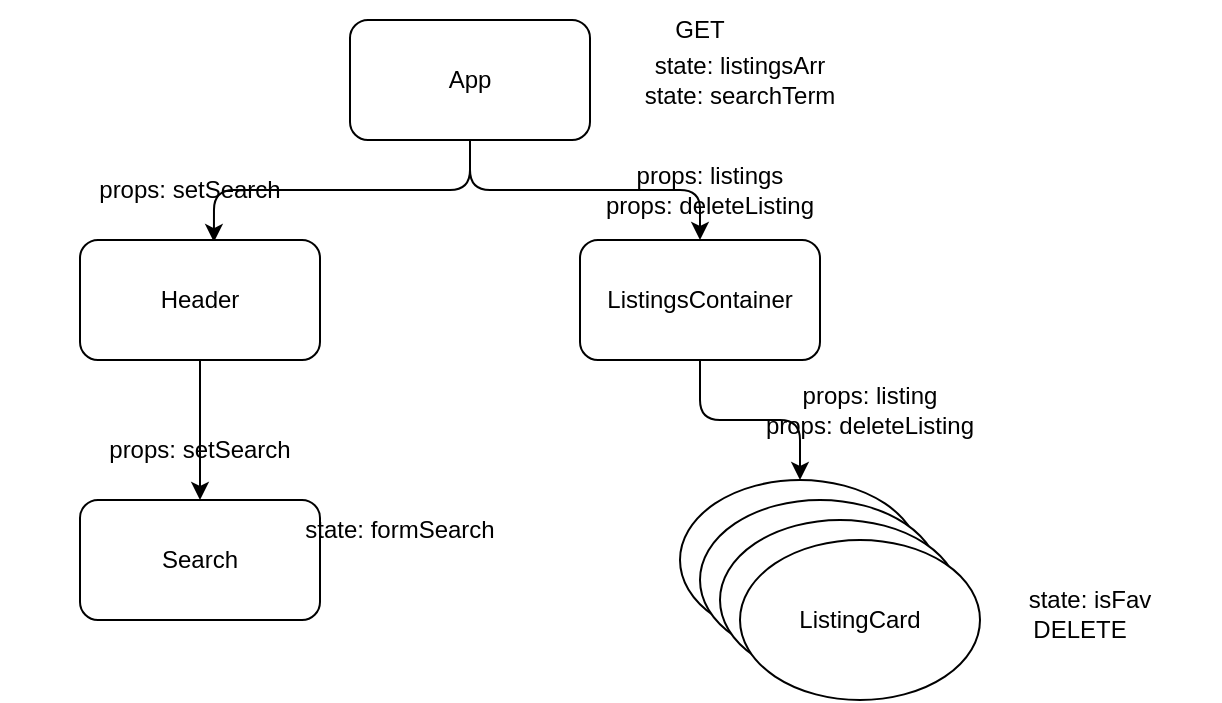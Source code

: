 <mxfile>
    <diagram id="r6QxE6kVtwil1oGdg4ni" name="Page-1">
        <mxGraphModel dx="833" dy="571" grid="1" gridSize="10" guides="1" tooltips="1" connect="1" arrows="1" fold="1" page="1" pageScale="1" pageWidth="850" pageHeight="1100" math="0" shadow="0">
            <root>
                <mxCell id="0"/>
                <mxCell id="1" parent="0"/>
                <mxCell id="7" style="edgeStyle=orthogonalEdgeStyle;html=1;exitX=0.5;exitY=1;exitDx=0;exitDy=0;entryX=0.558;entryY=0.017;entryDx=0;entryDy=0;entryPerimeter=0;" edge="1" parent="1" source="2" target="3">
                    <mxGeometry relative="1" as="geometry"/>
                </mxCell>
                <mxCell id="8" style="edgeStyle=orthogonalEdgeStyle;html=1;exitX=0.5;exitY=1;exitDx=0;exitDy=0;entryX=0.5;entryY=0;entryDx=0;entryDy=0;" edge="1" parent="1" source="2" target="4">
                    <mxGeometry relative="1" as="geometry"/>
                </mxCell>
                <mxCell id="2" value="App" style="rounded=1;whiteSpace=wrap;html=1;" vertex="1" parent="1">
                    <mxGeometry x="365" y="30" width="120" height="60" as="geometry"/>
                </mxCell>
                <mxCell id="9" style="edgeStyle=orthogonalEdgeStyle;html=1;exitX=0.5;exitY=1;exitDx=0;exitDy=0;entryX=0.5;entryY=0;entryDx=0;entryDy=0;" edge="1" parent="1" source="3" target="5">
                    <mxGeometry relative="1" as="geometry"/>
                </mxCell>
                <mxCell id="3" value="Header" style="rounded=1;whiteSpace=wrap;html=1;" vertex="1" parent="1">
                    <mxGeometry x="230" y="140" width="120" height="60" as="geometry"/>
                </mxCell>
                <mxCell id="10" style="edgeStyle=orthogonalEdgeStyle;html=1;exitX=0.5;exitY=1;exitDx=0;exitDy=0;entryX=0.5;entryY=0;entryDx=0;entryDy=0;" edge="1" parent="1" source="4" target="6">
                    <mxGeometry relative="1" as="geometry"/>
                </mxCell>
                <mxCell id="4" value="ListingsContainer" style="rounded=1;whiteSpace=wrap;html=1;" vertex="1" parent="1">
                    <mxGeometry x="480" y="140" width="120" height="60" as="geometry"/>
                </mxCell>
                <mxCell id="5" value="Search" style="rounded=1;whiteSpace=wrap;html=1;" vertex="1" parent="1">
                    <mxGeometry x="230" y="270" width="120" height="60" as="geometry"/>
                </mxCell>
                <mxCell id="6" value="ListingCard" style="ellipse;whiteSpace=wrap;html=1;" vertex="1" parent="1">
                    <mxGeometry x="530" y="260" width="120" height="80" as="geometry"/>
                </mxCell>
                <mxCell id="11" value="ListingCard" style="ellipse;whiteSpace=wrap;html=1;" vertex="1" parent="1">
                    <mxGeometry x="540" y="270" width="120" height="80" as="geometry"/>
                </mxCell>
                <mxCell id="12" value="ListingCard" style="ellipse;whiteSpace=wrap;html=1;" vertex="1" parent="1">
                    <mxGeometry x="550" y="280" width="120" height="80" as="geometry"/>
                </mxCell>
                <mxCell id="13" value="ListingCard" style="ellipse;whiteSpace=wrap;html=1;" vertex="1" parent="1">
                    <mxGeometry x="560" y="290" width="120" height="80" as="geometry"/>
                </mxCell>
                <mxCell id="14" value="state: listingsArr&lt;br&gt;state: searchTerm" style="text;html=1;strokeColor=none;fillColor=none;align=center;verticalAlign=middle;whiteSpace=wrap;rounded=0;" vertex="1" parent="1">
                    <mxGeometry x="480" y="45" width="160" height="30" as="geometry"/>
                </mxCell>
                <mxCell id="15" value="props: setSearch" style="text;html=1;strokeColor=none;fillColor=none;align=center;verticalAlign=middle;whiteSpace=wrap;rounded=0;" vertex="1" parent="1">
                    <mxGeometry x="190" y="100" width="190" height="30" as="geometry"/>
                </mxCell>
                <mxCell id="17" value="props: setSearch" style="text;html=1;strokeColor=none;fillColor=none;align=center;verticalAlign=middle;whiteSpace=wrap;rounded=0;" vertex="1" parent="1">
                    <mxGeometry x="195" y="230" width="190" height="30" as="geometry"/>
                </mxCell>
                <mxCell id="18" value="state: formSearch" style="text;html=1;strokeColor=none;fillColor=none;align=center;verticalAlign=middle;whiteSpace=wrap;rounded=0;" vertex="1" parent="1">
                    <mxGeometry x="340" y="270" width="100" height="30" as="geometry"/>
                </mxCell>
                <mxCell id="19" value="props: listings&lt;br&gt;props: deleteListing" style="text;html=1;strokeColor=none;fillColor=none;align=center;verticalAlign=middle;whiteSpace=wrap;rounded=0;" vertex="1" parent="1">
                    <mxGeometry x="470" y="100" width="150" height="30" as="geometry"/>
                </mxCell>
                <mxCell id="20" value="props: listing&lt;br&gt;props: deleteListing" style="text;html=1;strokeColor=none;fillColor=none;align=center;verticalAlign=middle;whiteSpace=wrap;rounded=0;" vertex="1" parent="1">
                    <mxGeometry x="570" y="210" width="110" height="30" as="geometry"/>
                </mxCell>
                <mxCell id="21" value="state: isFav" style="text;html=1;strokeColor=none;fillColor=none;align=center;verticalAlign=middle;whiteSpace=wrap;rounded=0;" vertex="1" parent="1">
                    <mxGeometry x="670" y="305" width="130" height="30" as="geometry"/>
                </mxCell>
                <mxCell id="22" value="GET" style="text;html=1;strokeColor=none;fillColor=none;align=center;verticalAlign=middle;whiteSpace=wrap;rounded=0;" vertex="1" parent="1">
                    <mxGeometry x="510" y="20" width="60" height="30" as="geometry"/>
                </mxCell>
                <mxCell id="23" value="DELETE" style="text;html=1;strokeColor=none;fillColor=none;align=center;verticalAlign=middle;whiteSpace=wrap;rounded=0;" vertex="1" parent="1">
                    <mxGeometry x="700" y="320" width="60" height="30" as="geometry"/>
                </mxCell>
            </root>
        </mxGraphModel>
    </diagram>
</mxfile>